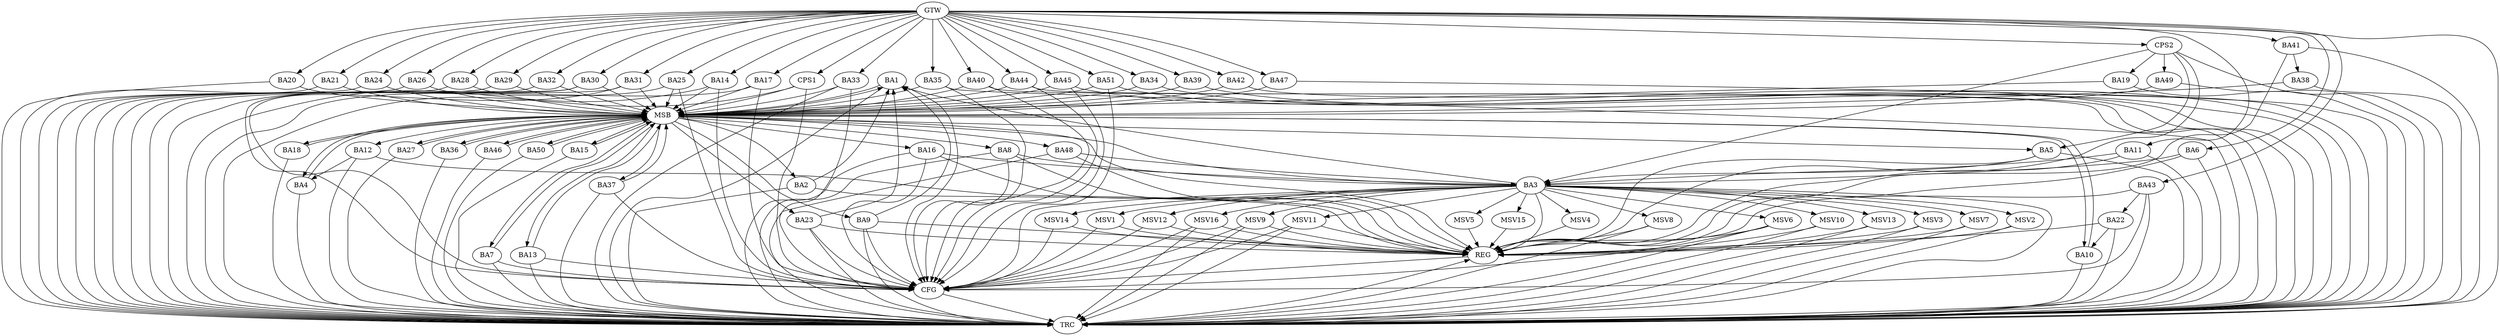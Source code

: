strict digraph G {
  BA1 [ label="BA1" ];
  BA2 [ label="BA2" ];
  BA3 [ label="BA3" ];
  BA4 [ label="BA4" ];
  BA5 [ label="BA5" ];
  BA6 [ label="BA6" ];
  BA7 [ label="BA7" ];
  BA8 [ label="BA8" ];
  BA9 [ label="BA9" ];
  BA10 [ label="BA10" ];
  BA11 [ label="BA11" ];
  BA12 [ label="BA12" ];
  BA13 [ label="BA13" ];
  BA14 [ label="BA14" ];
  BA15 [ label="BA15" ];
  BA16 [ label="BA16" ];
  BA17 [ label="BA17" ];
  BA18 [ label="BA18" ];
  BA19 [ label="BA19" ];
  BA20 [ label="BA20" ];
  BA21 [ label="BA21" ];
  BA22 [ label="BA22" ];
  BA23 [ label="BA23" ];
  BA24 [ label="BA24" ];
  BA25 [ label="BA25" ];
  BA26 [ label="BA26" ];
  BA27 [ label="BA27" ];
  BA28 [ label="BA28" ];
  BA29 [ label="BA29" ];
  BA30 [ label="BA30" ];
  BA31 [ label="BA31" ];
  BA32 [ label="BA32" ];
  BA33 [ label="BA33" ];
  BA34 [ label="BA34" ];
  BA35 [ label="BA35" ];
  BA36 [ label="BA36" ];
  BA37 [ label="BA37" ];
  BA38 [ label="BA38" ];
  BA39 [ label="BA39" ];
  BA40 [ label="BA40" ];
  BA41 [ label="BA41" ];
  BA42 [ label="BA42" ];
  BA43 [ label="BA43" ];
  BA44 [ label="BA44" ];
  BA45 [ label="BA45" ];
  BA46 [ label="BA46" ];
  BA47 [ label="BA47" ];
  BA48 [ label="BA48" ];
  BA49 [ label="BA49" ];
  BA50 [ label="BA50" ];
  BA51 [ label="BA51" ];
  CPS1 [ label="CPS1" ];
  CPS2 [ label="CPS2" ];
  GTW [ label="GTW" ];
  REG [ label="REG" ];
  MSB [ label="MSB" ];
  CFG [ label="CFG" ];
  TRC [ label="TRC" ];
  MSV1 [ label="MSV1" ];
  MSV2 [ label="MSV2" ];
  MSV3 [ label="MSV3" ];
  MSV4 [ label="MSV4" ];
  MSV5 [ label="MSV5" ];
  MSV6 [ label="MSV6" ];
  MSV7 [ label="MSV7" ];
  MSV8 [ label="MSV8" ];
  MSV9 [ label="MSV9" ];
  MSV10 [ label="MSV10" ];
  MSV11 [ label="MSV11" ];
  MSV12 [ label="MSV12" ];
  MSV13 [ label="MSV13" ];
  MSV14 [ label="MSV14" ];
  MSV15 [ label="MSV15" ];
  MSV16 [ label="MSV16" ];
  BA2 -> BA1;
  BA3 -> BA1;
  BA5 -> BA3;
  BA6 -> BA3;
  BA8 -> BA3;
  BA9 -> BA1;
  BA11 -> BA3;
  BA12 -> BA4;
  BA16 -> BA3;
  BA22 -> BA10;
  BA23 -> BA1;
  BA41 -> BA38;
  BA43 -> BA22;
  BA48 -> BA3;
  CPS2 -> BA5;
  CPS2 -> BA3;
  CPS2 -> BA19;
  CPS2 -> BA49;
  GTW -> BA6;
  GTW -> BA11;
  GTW -> BA14;
  GTW -> BA17;
  GTW -> BA20;
  GTW -> BA21;
  GTW -> BA24;
  GTW -> BA25;
  GTW -> BA26;
  GTW -> BA28;
  GTW -> BA29;
  GTW -> BA30;
  GTW -> BA31;
  GTW -> BA32;
  GTW -> BA33;
  GTW -> BA34;
  GTW -> BA35;
  GTW -> BA39;
  GTW -> BA40;
  GTW -> BA41;
  GTW -> BA42;
  GTW -> BA43;
  GTW -> BA44;
  GTW -> BA45;
  GTW -> BA47;
  GTW -> BA51;
  GTW -> CPS1;
  GTW -> CPS2;
  BA2 -> REG;
  BA3 -> REG;
  BA5 -> REG;
  BA6 -> REG;
  BA8 -> REG;
  BA9 -> REG;
  BA11 -> REG;
  BA12 -> REG;
  BA16 -> REG;
  BA22 -> REG;
  BA23 -> REG;
  BA41 -> REG;
  BA43 -> REG;
  BA48 -> REG;
  CPS2 -> REG;
  BA1 -> MSB;
  MSB -> BA2;
  MSB -> REG;
  BA4 -> MSB;
  MSB -> BA1;
  BA7 -> MSB;
  BA10 -> MSB;
  MSB -> BA3;
  BA13 -> MSB;
  BA14 -> MSB;
  MSB -> BA13;
  BA15 -> MSB;
  MSB -> BA8;
  BA17 -> MSB;
  BA18 -> MSB;
  BA19 -> MSB;
  MSB -> BA12;
  BA20 -> MSB;
  BA21 -> MSB;
  MSB -> BA16;
  BA24 -> MSB;
  BA25 -> MSB;
  MSB -> BA23;
  BA26 -> MSB;
  BA27 -> MSB;
  BA28 -> MSB;
  BA29 -> MSB;
  BA30 -> MSB;
  BA31 -> MSB;
  MSB -> BA18;
  BA32 -> MSB;
  BA33 -> MSB;
  MSB -> BA15;
  BA34 -> MSB;
  MSB -> BA7;
  BA35 -> MSB;
  BA36 -> MSB;
  BA37 -> MSB;
  BA38 -> MSB;
  BA39 -> MSB;
  MSB -> BA4;
  BA40 -> MSB;
  BA42 -> MSB;
  MSB -> BA5;
  BA44 -> MSB;
  MSB -> BA10;
  BA45 -> MSB;
  BA46 -> MSB;
  BA47 -> MSB;
  BA49 -> MSB;
  MSB -> BA46;
  BA50 -> MSB;
  BA51 -> MSB;
  MSB -> BA48;
  CPS1 -> MSB;
  MSB -> BA50;
  MSB -> BA9;
  MSB -> BA37;
  MSB -> BA27;
  MSB -> BA36;
  BA43 -> CFG;
  BA7 -> CFG;
  BA14 -> CFG;
  BA31 -> CFG;
  BA13 -> CFG;
  BA25 -> CFG;
  BA35 -> CFG;
  BA40 -> CFG;
  BA37 -> CFG;
  BA44 -> CFG;
  BA30 -> CFG;
  BA8 -> CFG;
  BA23 -> CFG;
  BA3 -> CFG;
  BA45 -> CFG;
  BA16 -> CFG;
  BA17 -> CFG;
  BA51 -> CFG;
  BA33 -> CFG;
  BA9 -> CFG;
  CPS1 -> CFG;
  BA1 -> CFG;
  REG -> CFG;
  BA1 -> TRC;
  BA2 -> TRC;
  BA3 -> TRC;
  BA4 -> TRC;
  BA5 -> TRC;
  BA6 -> TRC;
  BA7 -> TRC;
  BA8 -> TRC;
  BA9 -> TRC;
  BA10 -> TRC;
  BA11 -> TRC;
  BA12 -> TRC;
  BA13 -> TRC;
  BA14 -> TRC;
  BA15 -> TRC;
  BA16 -> TRC;
  BA17 -> TRC;
  BA18 -> TRC;
  BA19 -> TRC;
  BA20 -> TRC;
  BA21 -> TRC;
  BA22 -> TRC;
  BA23 -> TRC;
  BA24 -> TRC;
  BA25 -> TRC;
  BA26 -> TRC;
  BA27 -> TRC;
  BA28 -> TRC;
  BA29 -> TRC;
  BA30 -> TRC;
  BA31 -> TRC;
  BA32 -> TRC;
  BA33 -> TRC;
  BA34 -> TRC;
  BA35 -> TRC;
  BA36 -> TRC;
  BA37 -> TRC;
  BA38 -> TRC;
  BA39 -> TRC;
  BA40 -> TRC;
  BA41 -> TRC;
  BA42 -> TRC;
  BA43 -> TRC;
  BA44 -> TRC;
  BA45 -> TRC;
  BA46 -> TRC;
  BA47 -> TRC;
  BA48 -> TRC;
  BA49 -> TRC;
  BA50 -> TRC;
  BA51 -> TRC;
  CPS1 -> TRC;
  CPS2 -> TRC;
  GTW -> TRC;
  CFG -> TRC;
  TRC -> REG;
  BA3 -> MSV1;
  BA3 -> MSV2;
  BA3 -> MSV3;
  MSV1 -> REG;
  MSV1 -> CFG;
  MSV2 -> REG;
  MSV2 -> TRC;
  MSV3 -> REG;
  MSV3 -> TRC;
  BA3 -> MSV4;
  BA3 -> MSV5;
  MSV4 -> REG;
  MSV5 -> REG;
  BA3 -> MSV6;
  BA3 -> MSV7;
  MSV6 -> REG;
  MSV6 -> TRC;
  MSV6 -> CFG;
  MSV7 -> REG;
  MSV7 -> TRC;
  BA3 -> MSV8;
  MSV8 -> REG;
  MSV8 -> TRC;
  BA3 -> MSV9;
  MSV9 -> REG;
  MSV9 -> TRC;
  MSV9 -> CFG;
  BA3 -> MSV10;
  BA3 -> MSV11;
  MSV10 -> REG;
  MSV10 -> TRC;
  MSV11 -> REG;
  MSV11 -> TRC;
  MSV11 -> CFG;
  BA3 -> MSV12;
  MSV12 -> REG;
  MSV12 -> CFG;
  BA3 -> MSV13;
  BA3 -> MSV14;
  BA3 -> MSV15;
  MSV13 -> REG;
  MSV13 -> TRC;
  MSV14 -> REG;
  MSV14 -> CFG;
  MSV15 -> REG;
  BA3 -> MSV16;
  MSV16 -> REG;
  MSV16 -> TRC;
  MSV16 -> CFG;
}
